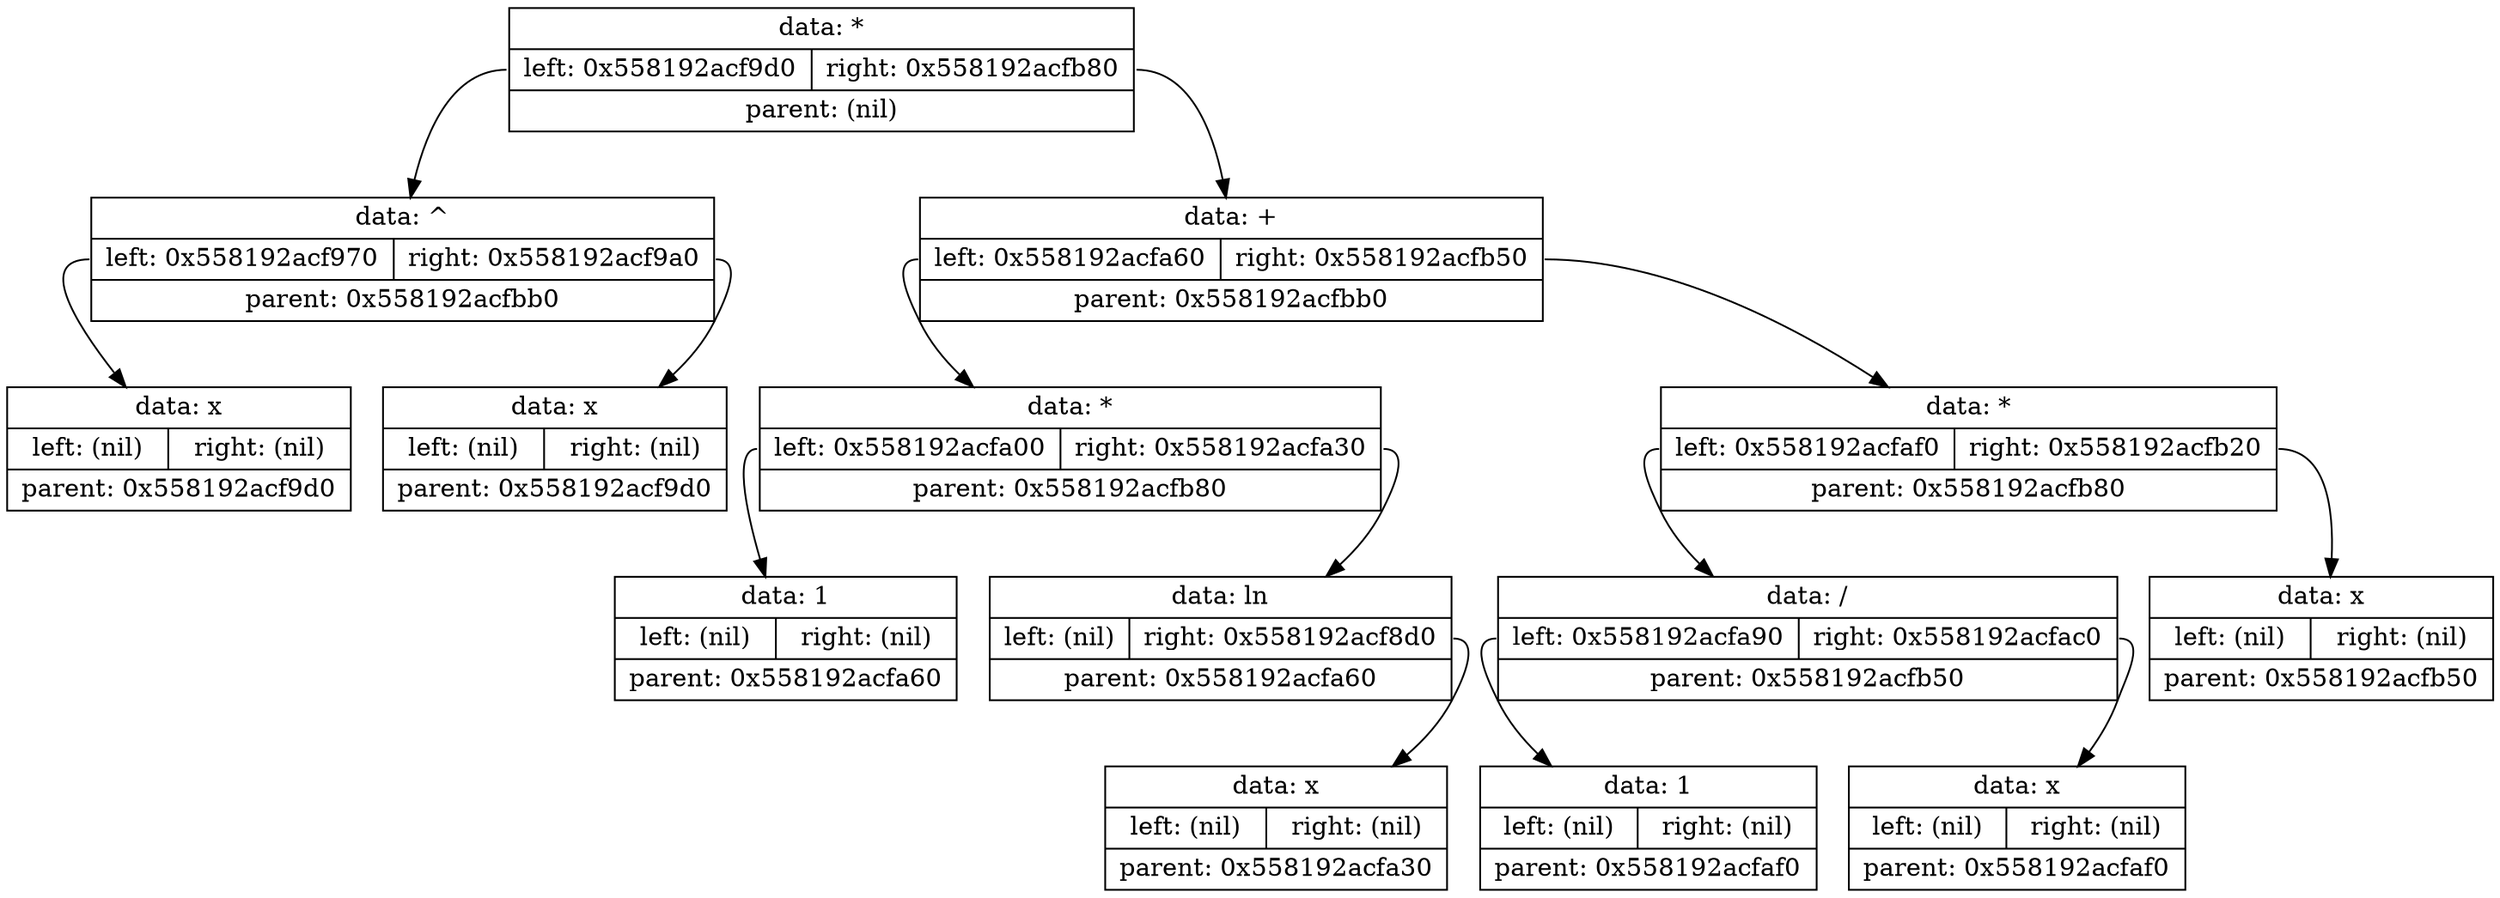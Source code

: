 digraph dump
{
	node0x558192acfbb0 [shape = "record", label = "{<f1>data: *|{<f2>left: 0x558192acf9d0|<f3>right: 0x558192acfb80}|<f4>parent: (nil)}"];
	node0x558192acf9d0 [shape = "record", label = "{<f1>data: ^|{<f2>left: 0x558192acf970|<f3>right: 0x558192acf9a0}|<f4>parent: 0x558192acfbb0}"];
	node0x558192acf970 [shape = "record", label = "{<f1>data: x|{<f2>left: (nil)|<f3>right: (nil)}|<f4>parent: 0x558192acf9d0}"];
	node0x558192acf9d0:f2 -> node0x558192acf970
	node0x558192acf9a0 [shape = "record", label = "{<f1>data: x|{<f2>left: (nil)|<f3>right: (nil)}|<f4>parent: 0x558192acf9d0}"];
	node0x558192acf9d0:f3 -> node0x558192acf9a0
	node0x558192acfbb0:f2 -> node0x558192acf9d0
	node0x558192acfb80 [shape = "record", label = "{<f1>data: +|{<f2>left: 0x558192acfa60|<f3>right: 0x558192acfb50}|<f4>parent: 0x558192acfbb0}"];
	node0x558192acfa60 [shape = "record", label = "{<f1>data: *|{<f2>left: 0x558192acfa00|<f3>right: 0x558192acfa30}|<f4>parent: 0x558192acfb80}"];
	node0x558192acfa00 [shape = "record", label = "{<f1>data: 1|{<f2>left: (nil)|<f3>right: (nil)}|<f4>parent: 0x558192acfa60}"];
	node0x558192acfa60:f2 -> node0x558192acfa00
	node0x558192acfa30 [shape = "record", label = "{<f1>data: ln|{<f2>left: (nil)|<f3>right: 0x558192acf8d0}|<f4>parent: 0x558192acfa60}"];
	node0x558192acf8d0 [shape = "record", label = "{<f1>data: x|{<f2>left: (nil)|<f3>right: (nil)}|<f4>parent: 0x558192acfa30}"];
	node0x558192acfa30:f3 -> node0x558192acf8d0
	node0x558192acfa60:f3 -> node0x558192acfa30
	node0x558192acfb80:f2 -> node0x558192acfa60
	node0x558192acfb50 [shape = "record", label = "{<f1>data: *|{<f2>left: 0x558192acfaf0|<f3>right: 0x558192acfb20}|<f4>parent: 0x558192acfb80}"];
	node0x558192acfaf0 [shape = "record", label = "{<f1>data: /|{<f2>left: 0x558192acfa90|<f3>right: 0x558192acfac0}|<f4>parent: 0x558192acfb50}"];
	node0x558192acfa90 [shape = "record", label = "{<f1>data: 1|{<f2>left: (nil)|<f3>right: (nil)}|<f4>parent: 0x558192acfaf0}"];
	node0x558192acfaf0:f2 -> node0x558192acfa90
	node0x558192acfac0 [shape = "record", label = "{<f1>data: x|{<f2>left: (nil)|<f3>right: (nil)}|<f4>parent: 0x558192acfaf0}"];
	node0x558192acfaf0:f3 -> node0x558192acfac0
	node0x558192acfb50:f2 -> node0x558192acfaf0
	node0x558192acfb20 [shape = "record", label = "{<f1>data: x|{<f2>left: (nil)|<f3>right: (nil)}|<f4>parent: 0x558192acfb50}"];
	node0x558192acfb50:f3 -> node0x558192acfb20
	node0x558192acfb80:f3 -> node0x558192acfb50
	node0x558192acfbb0:f3 -> node0x558192acfb80

}
